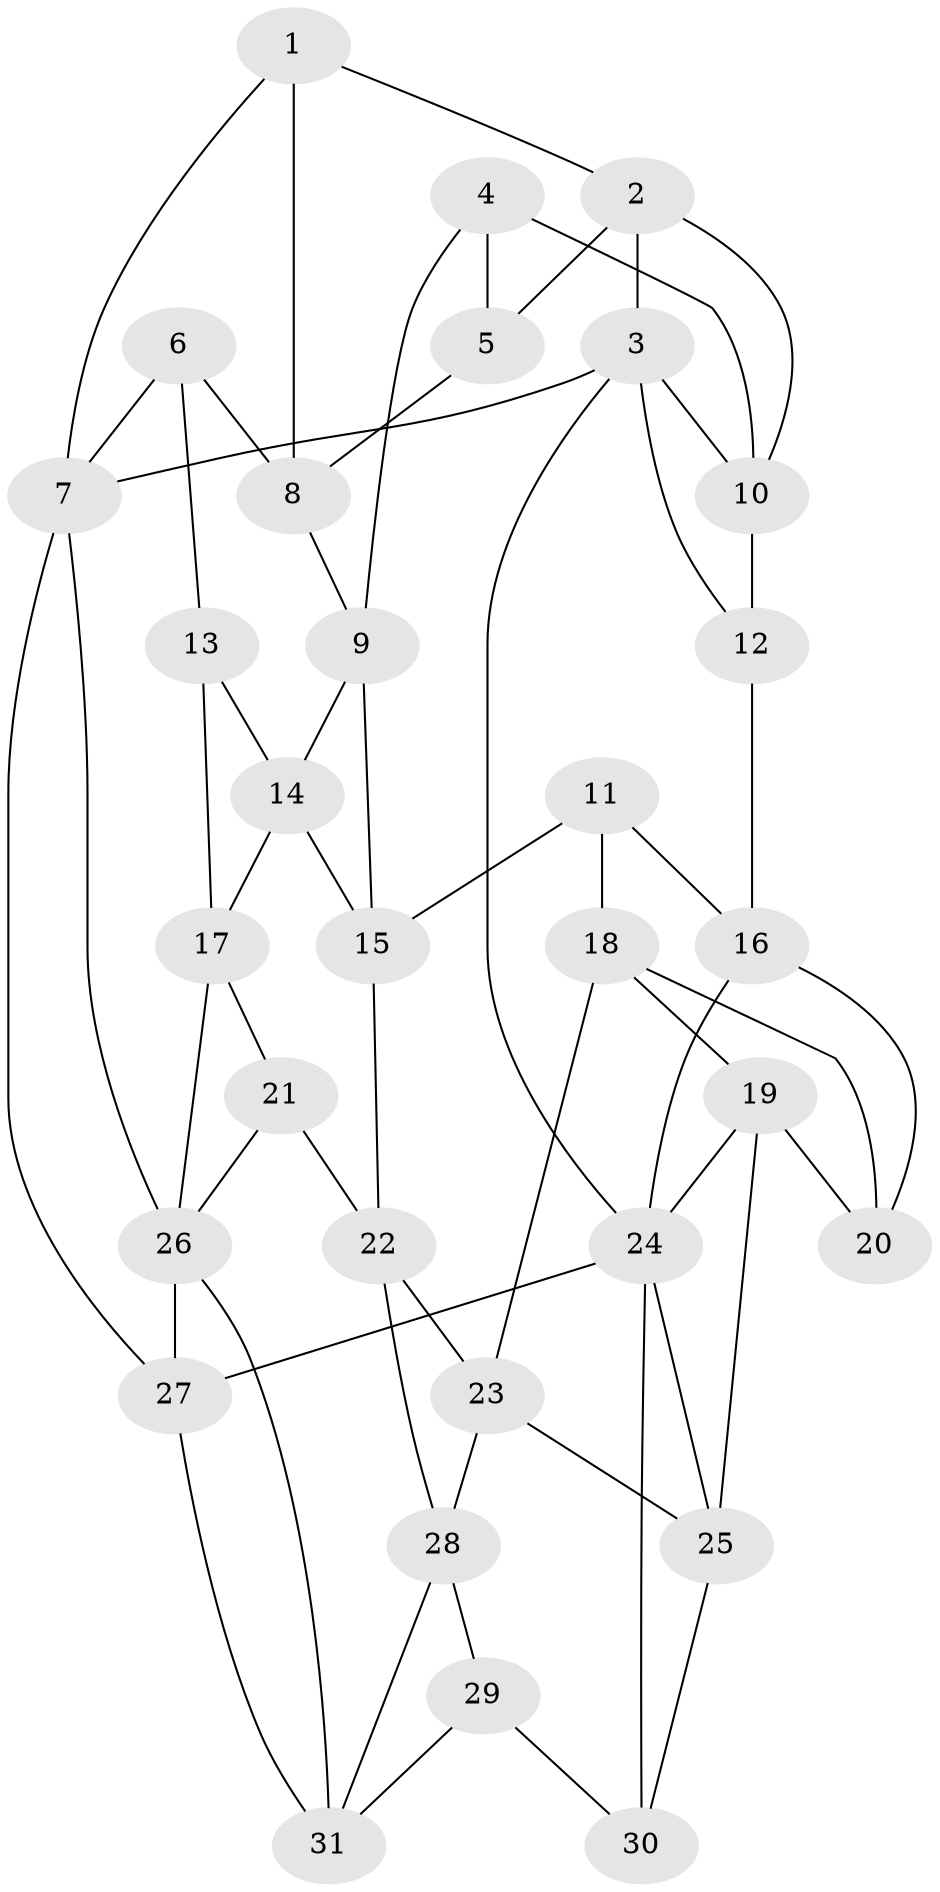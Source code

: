 // original degree distribution, {3: 0.02631578947368421, 6: 0.2236842105263158, 5: 0.5, 4: 0.25}
// Generated by graph-tools (version 1.1) at 2025/38/03/04/25 23:38:33]
// undirected, 31 vertices, 59 edges
graph export_dot {
  node [color=gray90,style=filled];
  1;
  2;
  3;
  4;
  5;
  6;
  7;
  8;
  9;
  10;
  11;
  12;
  13;
  14;
  15;
  16;
  17;
  18;
  19;
  20;
  21;
  22;
  23;
  24;
  25;
  26;
  27;
  28;
  29;
  30;
  31;
  1 -- 2 [weight=1.0];
  1 -- 7 [weight=1.0];
  1 -- 8 [weight=1.0];
  2 -- 3 [weight=1.0];
  2 -- 5 [weight=1.0];
  2 -- 10 [weight=1.0];
  3 -- 7 [weight=1.0];
  3 -- 10 [weight=1.0];
  3 -- 12 [weight=1.0];
  3 -- 24 [weight=1.0];
  4 -- 5 [weight=1.0];
  4 -- 9 [weight=1.0];
  4 -- 10 [weight=1.0];
  5 -- 8 [weight=2.0];
  6 -- 7 [weight=2.0];
  6 -- 8 [weight=1.0];
  6 -- 13 [weight=1.0];
  7 -- 26 [weight=1.0];
  7 -- 27 [weight=1.0];
  8 -- 9 [weight=1.0];
  9 -- 14 [weight=1.0];
  9 -- 15 [weight=1.0];
  10 -- 12 [weight=1.0];
  11 -- 15 [weight=1.0];
  11 -- 16 [weight=1.0];
  11 -- 18 [weight=1.0];
  12 -- 16 [weight=2.0];
  13 -- 14 [weight=1.0];
  13 -- 17 [weight=1.0];
  14 -- 15 [weight=1.0];
  14 -- 17 [weight=1.0];
  15 -- 22 [weight=1.0];
  16 -- 20 [weight=1.0];
  16 -- 24 [weight=1.0];
  17 -- 21 [weight=1.0];
  17 -- 26 [weight=1.0];
  18 -- 19 [weight=1.0];
  18 -- 20 [weight=1.0];
  18 -- 23 [weight=1.0];
  19 -- 20 [weight=1.0];
  19 -- 24 [weight=1.0];
  19 -- 25 [weight=1.0];
  21 -- 22 [weight=1.0];
  21 -- 26 [weight=1.0];
  22 -- 23 [weight=1.0];
  22 -- 28 [weight=1.0];
  23 -- 25 [weight=1.0];
  23 -- 28 [weight=1.0];
  24 -- 25 [weight=1.0];
  24 -- 27 [weight=1.0];
  24 -- 30 [weight=1.0];
  25 -- 30 [weight=2.0];
  26 -- 27 [weight=1.0];
  26 -- 31 [weight=1.0];
  27 -- 31 [weight=1.0];
  28 -- 29 [weight=1.0];
  28 -- 31 [weight=1.0];
  29 -- 30 [weight=1.0];
  29 -- 31 [weight=1.0];
}
